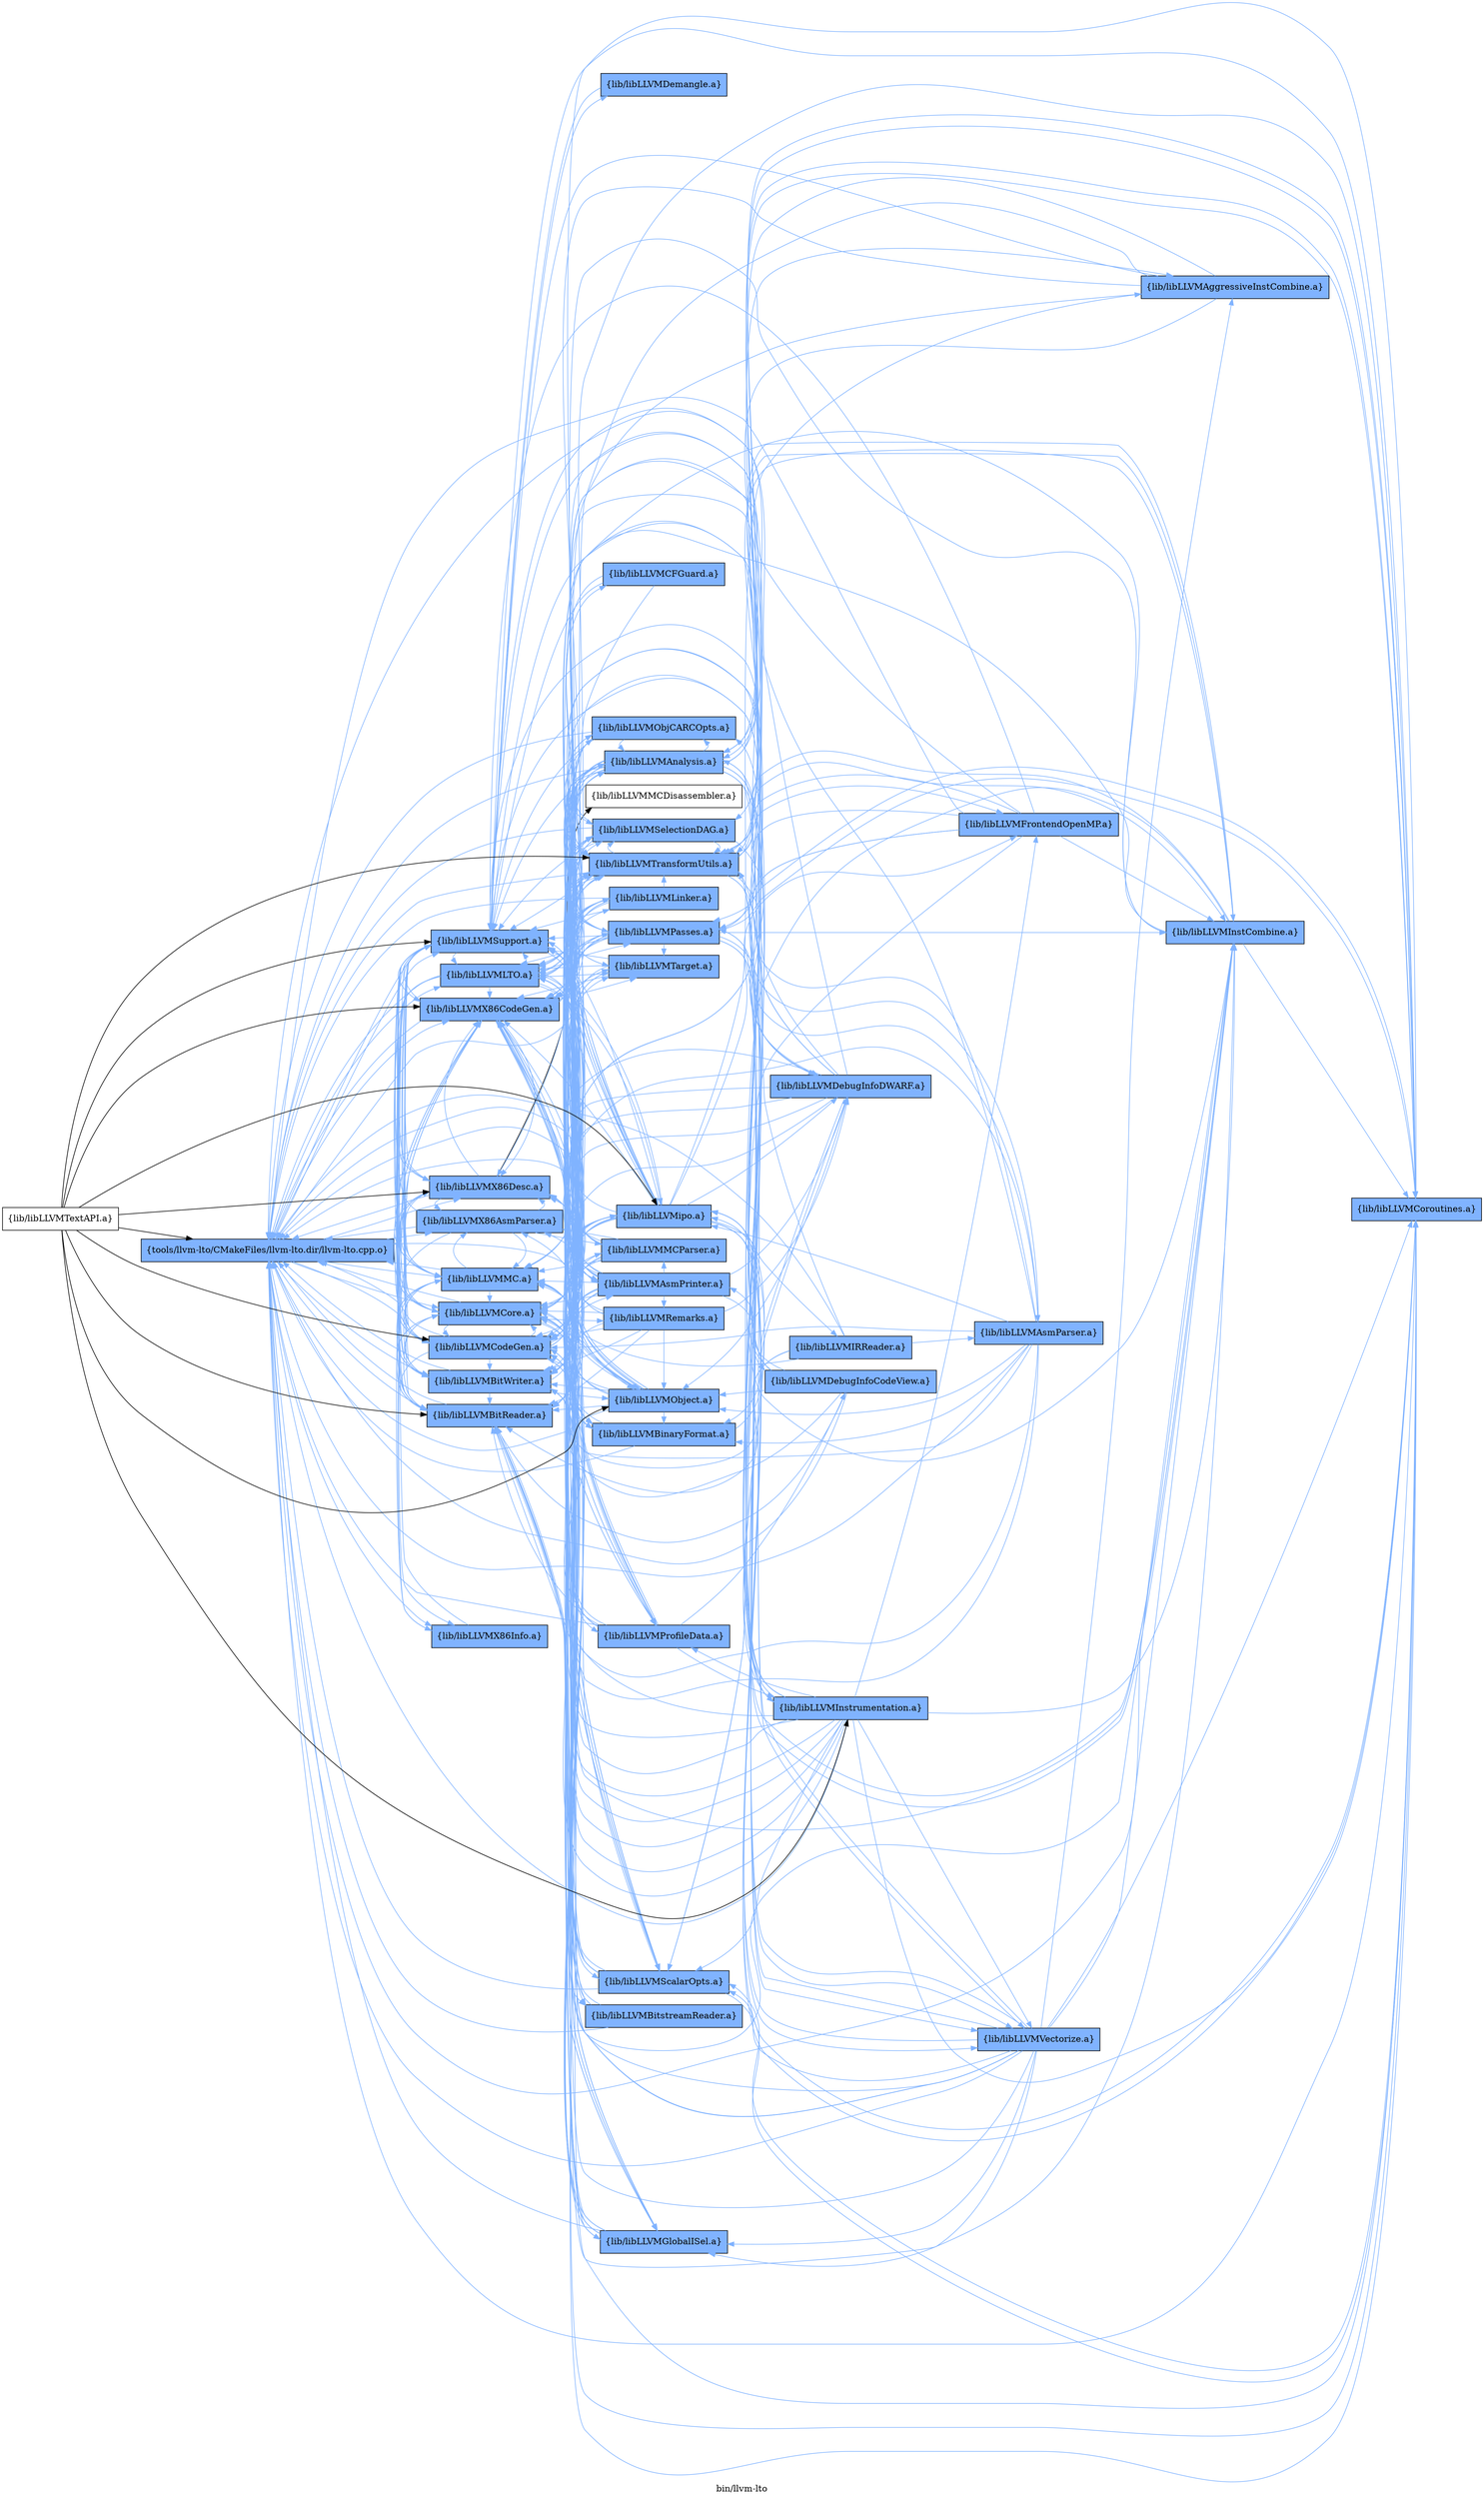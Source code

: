 digraph "bin/llvm-lto" {
	label="bin/llvm-lto";
	rankdir=LR;
	{ rank=same; Node0x5605717716e8;  }
	{ rank=same; Node0x560571778768; Node0x560571778268; Node0x56057177bb48; Node0x56057177b648; Node0x56057177c368; Node0x56057177be68; Node0x56057177a608; Node0x56057177a108; Node0x56057177aa68; Node0x5605717740c8; Node0x560571774668;  }
	{ rank=same; Node0x560571778358; Node0x56057175f858; Node0x560571772db8; Node0x5605717631d8; Node0x560571777bd8; Node0x56057175e958; Node0x560571762cd8; Node0x56057175e228; Node0x56057177bcd8; Node0x560571772908; Node0x56057175da58; Node0x56057175a8a8; Node0x560571773c18; Node0x56057177a388; Node0x56057175a3a8; Node0x560571770158; Node0x56057177a8d8; Node0x560571761e28; Node0x5605717613d8; Node0x560571759f98;  }

	Node0x5605717716e8 [shape=record,shape=box,group=1,style=filled,fillcolor="0.600000 0.5 1",label="{tools/llvm-lto/CMakeFiles/llvm-lto.dir/llvm-lto.cpp.o}"];
	Node0x5605717716e8 -> Node0x560571778768[color="0.600000 0.5 1"];
	Node0x5605717716e8 -> Node0x560571778268[color="0.600000 0.5 1"];
	Node0x5605717716e8 -> Node0x56057177bb48[color="0.600000 0.5 1"];
	Node0x5605717716e8 -> Node0x56057177b648[color="0.600000 0.5 1"];
	Node0x5605717716e8 -> Node0x56057177c368[color="0.600000 0.5 1"];
	Node0x5605717716e8 -> Node0x56057177be68[color="0.600000 0.5 1"];
	Node0x5605717716e8 -> Node0x56057177a608[color="0.600000 0.5 1"];
	Node0x5605717716e8 -> Node0x56057177a108[color="0.600000 0.5 1"];
	Node0x5605717716e8 -> Node0x56057177aa68[color="0.600000 0.5 1"];
	Node0x5605717716e8 -> Node0x5605717740c8[color="0.600000 0.5 1"];
	Node0x5605717716e8 -> Node0x560571774668[color="0.600000 0.5 1"];
	Node0x560571778768 [shape=record,shape=box,group=1,style=filled,fillcolor="0.600000 0.5 1",label="{lib/libLLVMX86AsmParser.a}"];
	Node0x560571778768 -> Node0x5605717716e8[color="0.600000 0.5 1"];
	Node0x560571778768 -> Node0x56057177bb48[color="0.600000 0.5 1"];
	Node0x560571778768 -> Node0x56057177b648[color="0.600000 0.5 1"];
	Node0x560571778768 -> Node0x5605717740c8[color="0.600000 0.5 1"];
	Node0x560571778768 -> Node0x560571774668[color="0.600000 0.5 1"];
	Node0x560571778768 -> Node0x560571778358[color="0.600000 0.5 1"];
	Node0x560571778268 [shape=record,shape=box,group=1,style=filled,fillcolor="0.600000 0.5 1",label="{lib/libLLVMX86CodeGen.a}"];
	Node0x560571778268 -> Node0x56057177bb48[color="0.600000 0.5 1"];
	Node0x560571778268 -> Node0x56057177b648[color="0.600000 0.5 1"];
	Node0x560571778268 -> Node0x56057177a608[color="0.600000 0.5 1"];
	Node0x560571778268 -> Node0x56057177a108[color="0.600000 0.5 1"];
	Node0x560571778268 -> Node0x5605717740c8[color="0.600000 0.5 1"];
	Node0x560571778268 -> Node0x560571774668[color="0.600000 0.5 1"];
	Node0x560571778268 -> Node0x56057175f858[color="0.600000 0.5 1"];
	Node0x560571778268 -> Node0x5605717716e8[color="0.600000 0.5 1"];
	Node0x560571778268 -> Node0x560571772db8[color="0.600000 0.5 1"];
	Node0x560571778268 -> Node0x5605717631d8[color="0.600000 0.5 1"];
	Node0x560571778268 -> Node0x560571777bd8[color="0.600000 0.5 1"];
	Node0x560571778268 -> Node0x56057175e958[color="0.600000 0.5 1"];
	Node0x560571778268 -> Node0x560571762cd8[color="0.600000 0.5 1"];
	Node0x560571778268 -> Node0x56057175e228[color="0.600000 0.5 1"];
	Node0x560571778268 -> Node0x56057177bcd8[color="0.600000 0.5 1"];
	Node0x56057177bb48 [shape=record,shape=box,group=1,style=filled,fillcolor="0.600000 0.5 1",label="{lib/libLLVMX86Desc.a}"];
	Node0x56057177bb48 -> Node0x5605717716e8[color="0.600000 0.5 1"];
	Node0x56057177bb48 -> Node0x5605717740c8[color="0.600000 0.5 1"];
	Node0x56057177bb48 -> Node0x560571774668[color="0.600000 0.5 1"];
	Node0x56057177bb48 -> Node0x560571778268[color="0.600000 0.5 1"];
	Node0x56057177bb48 -> Node0x56057177b648[color="0.600000 0.5 1"];
	Node0x56057177bb48 -> Node0x560571772908;
	Node0x56057177bb48 -> Node0x560571778768[color="0.600000 0.5 1"];
	Node0x56057177bb48 -> Node0x56057175da58[color="0.600000 0.5 1"];
	Node0x56057177b648 [shape=record,shape=box,group=1,style=filled,fillcolor="0.600000 0.5 1",label="{lib/libLLVMX86Info.a}"];
	Node0x56057177b648 -> Node0x560571774668[color="0.600000 0.5 1"];
	Node0x56057177c368 [shape=record,shape=box,group=1,style=filled,fillcolor="0.600000 0.5 1",label="{lib/libLLVMBitReader.a}"];
	Node0x56057177c368 -> Node0x5605717716e8[color="0.600000 0.5 1"];
	Node0x56057177c368 -> Node0x560571778268[color="0.600000 0.5 1"];
	Node0x56057177c368 -> Node0x56057177a108[color="0.600000 0.5 1"];
	Node0x56057177c368 -> Node0x560571774668[color="0.600000 0.5 1"];
	Node0x56057177c368 -> Node0x56057175a8a8[color="0.600000 0.5 1"];
	Node0x56057177be68 [shape=record,shape=box,group=1,style=filled,fillcolor="0.600000 0.5 1",label="{lib/libLLVMBitWriter.a}"];
	Node0x56057177be68 -> Node0x5605717716e8[color="0.600000 0.5 1"];
	Node0x56057177be68 -> Node0x560571778268[color="0.600000 0.5 1"];
	Node0x56057177be68 -> Node0x56057177c368[color="0.600000 0.5 1"];
	Node0x56057177be68 -> Node0x56057177a108[color="0.600000 0.5 1"];
	Node0x56057177be68 -> Node0x5605717740c8[color="0.600000 0.5 1"];
	Node0x56057177be68 -> Node0x560571773c18[color="0.600000 0.5 1"];
	Node0x56057177be68 -> Node0x560571774668[color="0.600000 0.5 1"];
	Node0x56057177be68 -> Node0x560571777bd8[color="0.600000 0.5 1"];
	Node0x56057177a608 [shape=record,shape=box,group=1,style=filled,fillcolor="0.600000 0.5 1",label="{lib/libLLVMCodeGen.a}"];
	Node0x56057177a608 -> Node0x560571778268[color="0.600000 0.5 1"];
	Node0x56057177a608 -> Node0x56057177a108[color="0.600000 0.5 1"];
	Node0x56057177a608 -> Node0x560571774668[color="0.600000 0.5 1"];
	Node0x56057177a608 -> Node0x560571777bd8[color="0.600000 0.5 1"];
	Node0x56057177a608 -> Node0x5605717716e8[color="0.600000 0.5 1"];
	Node0x56057177a608 -> Node0x5605717740c8[color="0.600000 0.5 1"];
	Node0x56057177a608 -> Node0x56057177bcd8[color="0.600000 0.5 1"];
	Node0x56057177a608 -> Node0x56057177bb48[color="0.600000 0.5 1"];
	Node0x56057177a608 -> Node0x560571772db8[color="0.600000 0.5 1"];
	Node0x56057177a608 -> Node0x56057177be68[color="0.600000 0.5 1"];
	Node0x56057177a608 -> Node0x56057175e228[color="0.600000 0.5 1"];
	Node0x56057177a608 -> Node0x56057177a388[color="0.600000 0.5 1"];
	Node0x56057177a608 -> Node0x56057177c368[color="0.600000 0.5 1"];
	Node0x56057177a608 -> Node0x56057175f858[color="0.600000 0.5 1"];
	Node0x56057177a108 [shape=record,shape=box,group=1,style=filled,fillcolor="0.600000 0.5 1",label="{lib/libLLVMCore.a}"];
	Node0x56057177a108 -> Node0x5605717716e8[color="0.600000 0.5 1"];
	Node0x56057177a108 -> Node0x560571778268[color="0.600000 0.5 1"];
	Node0x56057177a108 -> Node0x56057177be68[color="0.600000 0.5 1"];
	Node0x56057177a108 -> Node0x56057177a608[color="0.600000 0.5 1"];
	Node0x56057177a108 -> Node0x560571774668[color="0.600000 0.5 1"];
	Node0x56057177a108 -> Node0x56057175da58[color="0.600000 0.5 1"];
	Node0x56057177a108 -> Node0x56057177bb48[color="0.600000 0.5 1"];
	Node0x56057177a108 -> Node0x56057177c368[color="0.600000 0.5 1"];
	Node0x56057177a108 -> Node0x56057175a3a8[color="0.600000 0.5 1"];
	Node0x56057177a108 -> Node0x56057175e958[color="0.600000 0.5 1"];
	Node0x56057177aa68 [shape=record,shape=box,group=1,style=filled,fillcolor="0.600000 0.5 1",label="{lib/libLLVMLTO.a}"];
	Node0x56057177aa68 -> Node0x5605717716e8[color="0.600000 0.5 1"];
	Node0x56057177aa68 -> Node0x560571778268[color="0.600000 0.5 1"];
	Node0x56057177aa68 -> Node0x56057177bb48[color="0.600000 0.5 1"];
	Node0x56057177aa68 -> Node0x56057177c368[color="0.600000 0.5 1"];
	Node0x56057177aa68 -> Node0x56057177be68[color="0.600000 0.5 1"];
	Node0x56057177aa68 -> Node0x56057177a608[color="0.600000 0.5 1"];
	Node0x56057177aa68 -> Node0x56057177a108[color="0.600000 0.5 1"];
	Node0x56057177aa68 -> Node0x560571773c18[color="0.600000 0.5 1"];
	Node0x56057177aa68 -> Node0x560571774668[color="0.600000 0.5 1"];
	Node0x56057177aa68 -> Node0x560571770158[color="0.600000 0.5 1"];
	Node0x56057177aa68 -> Node0x56057177a8d8[color="0.600000 0.5 1"];
	Node0x56057177aa68 -> Node0x560571777bd8[color="0.600000 0.5 1"];
	Node0x56057177aa68 -> Node0x5605717740c8[color="0.600000 0.5 1"];
	Node0x56057177aa68 -> Node0x560571772db8[color="0.600000 0.5 1"];
	Node0x56057177aa68 -> Node0x560571761e28[color="0.600000 0.5 1"];
	Node0x56057177aa68 -> Node0x56057177bcd8[color="0.600000 0.5 1"];
	Node0x56057177aa68 -> Node0x56057175da58[color="0.600000 0.5 1"];
	Node0x56057177aa68 -> Node0x5605717613d8[color="0.600000 0.5 1"];
	Node0x5605717740c8 [shape=record,shape=box,group=1,style=filled,fillcolor="0.600000 0.5 1",label="{lib/libLLVMMC.a}"];
	Node0x5605717740c8 -> Node0x56057177bb48[color="0.600000 0.5 1"];
	Node0x5605717740c8 -> Node0x560571774668[color="0.600000 0.5 1"];
	Node0x5605717740c8 -> Node0x5605717716e8[color="0.600000 0.5 1"];
	Node0x5605717740c8 -> Node0x56057177c368[color="0.600000 0.5 1"];
	Node0x5605717740c8 -> Node0x56057177be68[color="0.600000 0.5 1"];
	Node0x5605717740c8 -> Node0x56057177a608[color="0.600000 0.5 1"];
	Node0x5605717740c8 -> Node0x56057177a108[color="0.600000 0.5 1"];
	Node0x5605717740c8 -> Node0x560571778768[color="0.600000 0.5 1"];
	Node0x5605717740c8 -> Node0x560571778268[color="0.600000 0.5 1"];
	Node0x5605717740c8 -> Node0x56057175da58[color="0.600000 0.5 1"];
	Node0x560571774668 [shape=record,shape=box,group=1,style=filled,fillcolor="0.600000 0.5 1",label="{lib/libLLVMSupport.a}"];
	Node0x560571774668 -> Node0x5605717716e8[color="0.600000 0.5 1"];
	Node0x560571774668 -> Node0x560571778268[color="0.600000 0.5 1"];
	Node0x560571774668 -> Node0x56057177c368[color="0.600000 0.5 1"];
	Node0x560571774668 -> Node0x56057177a608[color="0.600000 0.5 1"];
	Node0x560571774668 -> Node0x56057177a108[color="0.600000 0.5 1"];
	Node0x560571774668 -> Node0x56057177aa68[color="0.600000 0.5 1"];
	Node0x560571774668 -> Node0x560571773c18[color="0.600000 0.5 1"];
	Node0x560571774668 -> Node0x56057177be68[color="0.600000 0.5 1"];
	Node0x560571774668 -> Node0x5605717740c8[color="0.600000 0.5 1"];
	Node0x560571774668 -> Node0x56057177bb48[color="0.600000 0.5 1"];
	Node0x560571774668 -> Node0x56057175f858[color="0.600000 0.5 1"];
	Node0x560571774668 -> Node0x560571759f98[color="0.600000 0.5 1"];
	Node0x560571778358 [shape=record,shape=box,group=1,style=filled,fillcolor="0.600000 0.5 1",label="{lib/libLLVMMCParser.a}"];
	Node0x560571778358 -> Node0x5605717716e8[color="0.600000 0.5 1"];
	Node0x560571778358 -> Node0x560571778768[color="0.600000 0.5 1"];
	Node0x560571778358 -> Node0x560571778268[color="0.600000 0.5 1"];
	Node0x560571778358 -> Node0x56057177c368[color="0.600000 0.5 1"];
	Node0x560571778358 -> Node0x56057177a608[color="0.600000 0.5 1"];
	Node0x560571778358 -> Node0x56057177aa68[color="0.600000 0.5 1"];
	Node0x560571778358 -> Node0x5605717740c8[color="0.600000 0.5 1"];
	Node0x560571778358 -> Node0x560571773c18[color="0.600000 0.5 1"];
	Node0x560571778358 -> Node0x560571774668[color="0.600000 0.5 1"];
	Node0x560571778358 -> Node0x56057177a108[color="0.600000 0.5 1"];
	Node0x560571778358 -> Node0x56057177bb48[color="0.600000 0.5 1"];
	Node0x56057175f858 [shape=record,shape=box,group=1,style=filled,fillcolor="0.600000 0.5 1",label="{lib/libLLVMAsmPrinter.a}"];
	Node0x56057175f858 -> Node0x5605717716e8[color="0.600000 0.5 1"];
	Node0x56057175f858 -> Node0x560571778268[color="0.600000 0.5 1"];
	Node0x56057175f858 -> Node0x56057177bb48[color="0.600000 0.5 1"];
	Node0x56057175f858 -> Node0x56057177c368[color="0.600000 0.5 1"];
	Node0x56057175f858 -> Node0x56057177a608[color="0.600000 0.5 1"];
	Node0x56057175f858 -> Node0x56057177a108[color="0.600000 0.5 1"];
	Node0x56057175f858 -> Node0x56057177aa68[color="0.600000 0.5 1"];
	Node0x56057175f858 -> Node0x5605717740c8[color="0.600000 0.5 1"];
	Node0x56057175f858 -> Node0x560571774668[color="0.600000 0.5 1"];
	Node0x56057175f858 -> Node0x560571772db8[color="0.600000 0.5 1"];
	Node0x56057175f858 -> Node0x560571777bd8[color="0.600000 0.5 1"];
	Node0x56057175f858 -> Node0x56057175da58[color="0.600000 0.5 1"];
	Node0x56057175f858 -> Node0x56057175a3a8[color="0.600000 0.5 1"];
	Node0x56057175f858 -> Node0x560571778768[color="0.600000 0.5 1"];
	Node0x56057175f858 -> Node0x560571773c18[color="0.600000 0.5 1"];
	Node0x56057175f858 -> Node0x560571778358[color="0.600000 0.5 1"];
	Node0x56057175f858 -> Node0x56057175f358[color="0.600000 0.5 1"];
	Node0x56057175f858 -> Node0x56057177be68[color="0.600000 0.5 1"];
	Node0x56057175f858 -> Node0x560571778d58[color="0.600000 0.5 1"];
	Node0x560571772db8 [shape=record,shape=box,group=1,style=filled,fillcolor="0.600000 0.5 1",label="{lib/libLLVMTarget.a}"];
	Node0x560571772db8 -> Node0x560571778268[color="0.600000 0.5 1"];
	Node0x560571772db8 -> Node0x56057177a608[color="0.600000 0.5 1"];
	Node0x560571772db8 -> Node0x56057177a108[color="0.600000 0.5 1"];
	Node0x560571772db8 -> Node0x5605717740c8[color="0.600000 0.5 1"];
	Node0x560571772db8 -> Node0x560571774668[color="0.600000 0.5 1"];
	Node0x560571772db8 -> Node0x56057177aa68[color="0.600000 0.5 1"];
	Node0x560571772db8 -> Node0x560571777bd8[color="0.600000 0.5 1"];
	Node0x5605717631d8 [shape=record,shape=box,group=1,style=filled,fillcolor="0.600000 0.5 1",label="{lib/libLLVMSelectionDAG.a}"];
	Node0x5605717631d8 -> Node0x5605717716e8[color="0.600000 0.5 1"];
	Node0x5605717631d8 -> Node0x560571778268[color="0.600000 0.5 1"];
	Node0x5605717631d8 -> Node0x56057177a608[color="0.600000 0.5 1"];
	Node0x5605717631d8 -> Node0x56057177a108[color="0.600000 0.5 1"];
	Node0x5605717631d8 -> Node0x560571774668[color="0.600000 0.5 1"];
	Node0x5605717631d8 -> Node0x560571777bd8[color="0.600000 0.5 1"];
	Node0x5605717631d8 -> Node0x5605717740c8[color="0.600000 0.5 1"];
	Node0x5605717631d8 -> Node0x56057177c368[color="0.600000 0.5 1"];
	Node0x5605717631d8 -> Node0x56057177be68[color="0.600000 0.5 1"];
	Node0x5605717631d8 -> Node0x560571772db8[color="0.600000 0.5 1"];
	Node0x5605717631d8 -> Node0x56057175f358[color="0.600000 0.5 1"];
	Node0x5605717631d8 -> Node0x56057175e958[color="0.600000 0.5 1"];
	Node0x5605717631d8 -> Node0x56057177bcd8[color="0.600000 0.5 1"];
	Node0x560571777bd8 [shape=record,shape=box,group=1,style=filled,fillcolor="0.600000 0.5 1",label="{lib/libLLVMAnalysis.a}"];
	Node0x560571777bd8 -> Node0x5605717716e8[color="0.600000 0.5 1"];
	Node0x560571777bd8 -> Node0x560571778268[color="0.600000 0.5 1"];
	Node0x560571777bd8 -> Node0x56057177a108[color="0.600000 0.5 1"];
	Node0x560571777bd8 -> Node0x56057177a388[color="0.600000 0.5 1"];
	Node0x560571777bd8 -> Node0x560571774668[color="0.600000 0.5 1"];
	Node0x560571777bd8 -> Node0x560571761e28[color="0.600000 0.5 1"];
	Node0x560571777bd8 -> Node0x56057177c368[color="0.600000 0.5 1"];
	Node0x560571777bd8 -> Node0x56057177a608[color="0.600000 0.5 1"];
	Node0x560571777bd8 -> Node0x560571770158[color="0.600000 0.5 1"];
	Node0x560571777bd8 -> Node0x56057177be68[color="0.600000 0.5 1"];
	Node0x560571777bd8 -> Node0x56057175e958[color="0.600000 0.5 1"];
	Node0x560571777bd8 -> Node0x56057177c228[color="0.600000 0.5 1"];
	Node0x560571777bd8 -> Node0x56057177aa68[color="0.600000 0.5 1"];
	Node0x560571777bd8 -> Node0x56057175f358[color="0.600000 0.5 1"];
	Node0x560571777bd8 -> Node0x560571760ed8[color="0.600000 0.5 1"];
	Node0x560571777bd8 -> Node0x5605717631d8[color="0.600000 0.5 1"];
	Node0x560571777bd8 -> Node0x56057177ae28[color="0.600000 0.5 1"];
	Node0x560571777bd8 -> Node0x56057177b328[color="0.600000 0.5 1"];
	Node0x560571777bd8 -> Node0x56057175e228[color="0.600000 0.5 1"];
	Node0x560571777bd8 -> Node0x56057177bcd8[color="0.600000 0.5 1"];
	Node0x560571777bd8 -> Node0x56057175da58[color="0.600000 0.5 1"];
	Node0x560571777bd8 -> Node0x560571773c18[color="0.600000 0.5 1"];
	Node0x560571777bd8 -> Node0x56057176ac58[color="0.600000 0.5 1"];
	Node0x560571777bd8 -> Node0x5605717613d8[color="0.600000 0.5 1"];
	Node0x56057175e958 [shape=record,shape=box,group=1,style=filled,fillcolor="0.600000 0.5 1",label="{lib/libLLVMGlobalISel.a}"];
	Node0x56057175e958 -> Node0x560571778268[color="0.600000 0.5 1"];
	Node0x56057175e958 -> Node0x56057177a608[color="0.600000 0.5 1"];
	Node0x56057175e958 -> Node0x56057177a108[color="0.600000 0.5 1"];
	Node0x56057175e958 -> Node0x560571774668[color="0.600000 0.5 1"];
	Node0x56057175e958 -> Node0x5605717716e8[color="0.600000 0.5 1"];
	Node0x56057175e958 -> Node0x5605717740c8[color="0.600000 0.5 1"];
	Node0x56057175e958 -> Node0x560571772db8[color="0.600000 0.5 1"];
	Node0x56057175e958 -> Node0x5605717631d8[color="0.600000 0.5 1"];
	Node0x56057175e958 -> Node0x560571777bd8[color="0.600000 0.5 1"];
	Node0x56057175e958 -> Node0x56057177bcd8[color="0.600000 0.5 1"];
	Node0x560571762cd8 [shape=record,shape=box,group=1,style=filled,fillcolor="0.600000 0.5 1",label="{lib/libLLVMCFGuard.a}"];
	Node0x560571762cd8 -> Node0x560571778268[color="0.600000 0.5 1"];
	Node0x560571762cd8 -> Node0x56057177a108[color="0.600000 0.5 1"];
	Node0x560571762cd8 -> Node0x560571774668[color="0.600000 0.5 1"];
	Node0x56057175e228 [shape=record,shape=box,group=1,style=filled,fillcolor="0.600000 0.5 1",label="{lib/libLLVMProfileData.a}"];
	Node0x56057175e228 -> Node0x5605717716e8[color="0.600000 0.5 1"];
	Node0x56057175e228 -> Node0x56057177c368[color="0.600000 0.5 1"];
	Node0x56057175e228 -> Node0x56057177a608[color="0.600000 0.5 1"];
	Node0x56057175e228 -> Node0x56057177a108[color="0.600000 0.5 1"];
	Node0x56057175e228 -> Node0x560571774668[color="0.600000 0.5 1"];
	Node0x56057175e228 -> Node0x560571770158[color="0.600000 0.5 1"];
	Node0x56057175e228 -> Node0x56057177c228[color="0.600000 0.5 1"];
	Node0x56057175e228 -> Node0x56057177bb48[color="0.600000 0.5 1"];
	Node0x56057175e228 -> Node0x56057177be68[color="0.600000 0.5 1"];
	Node0x56057175e228 -> Node0x560571777bd8[color="0.600000 0.5 1"];
	Node0x56057175e228 -> Node0x560571778268[color="0.600000 0.5 1"];
	Node0x56057175e228 -> Node0x56057177aa68[color="0.600000 0.5 1"];
	Node0x56057175e228 -> Node0x5605717740c8[color="0.600000 0.5 1"];
	Node0x56057175e228 -> Node0x560571778d58[color="0.600000 0.5 1"];
	Node0x56057177bcd8 [shape=record,shape=box,group=1,style=filled,fillcolor="0.600000 0.5 1",label="{lib/libLLVMTransformUtils.a}"];
	Node0x56057177bcd8 -> Node0x5605717716e8[color="0.600000 0.5 1"];
	Node0x56057177bcd8 -> Node0x560571778268[color="0.600000 0.5 1"];
	Node0x56057177bcd8 -> Node0x56057177a108[color="0.600000 0.5 1"];
	Node0x56057177bcd8 -> Node0x560571774668[color="0.600000 0.5 1"];
	Node0x56057177bcd8 -> Node0x560571773c18[color="0.600000 0.5 1"];
	Node0x56057177bcd8 -> Node0x56057177be68[color="0.600000 0.5 1"];
	Node0x56057177bcd8 -> Node0x56057177a608[color="0.600000 0.5 1"];
	Node0x56057177bcd8 -> Node0x56057175f358[color="0.600000 0.5 1"];
	Node0x56057177bcd8 -> Node0x5605717631d8[color="0.600000 0.5 1"];
	Node0x56057177bcd8 -> Node0x560571770158[color="0.600000 0.5 1"];
	Node0x56057177bcd8 -> Node0x560571777bd8[color="0.600000 0.5 1"];
	Node0x56057177bcd8 -> Node0x56057175e958[color="0.600000 0.5 1"];
	Node0x56057177bcd8 -> Node0x56057177a388[color="0.600000 0.5 1"];
	Node0x56057177bcd8 -> Node0x560571761e28[color="0.600000 0.5 1"];
	Node0x56057177bcd8 -> Node0x56057177aa68[color="0.600000 0.5 1"];
	Node0x56057177bcd8 -> Node0x56057177c368[color="0.600000 0.5 1"];
	Node0x56057177bcd8 -> Node0x560571760ed8[color="0.600000 0.5 1"];
	Node0x56057177bcd8 -> Node0x56057175f858[color="0.600000 0.5 1"];
	Node0x56057177bcd8 -> Node0x56057177ae28[color="0.600000 0.5 1"];
	Node0x56057177bcd8 -> Node0x56057177b328[color="0.600000 0.5 1"];
	Node0x56057177bcd8 -> Node0x56057177c228[color="0.600000 0.5 1"];
	Node0x56057177bcd8 -> Node0x56057177b8c8[color="0.600000 0.5 1"];
	Node0x560571772908 [shape=record,shape=box,group=0,label="{lib/libLLVMMCDisassembler.a}"];
	Node0x56057175da58 [shape=record,shape=box,group=1,style=filled,fillcolor="0.600000 0.5 1",label="{lib/libLLVMBinaryFormat.a}"];
	Node0x56057175da58 -> Node0x56057177a108[color="0.600000 0.5 1"];
	Node0x56057175da58 -> Node0x560571774668[color="0.600000 0.5 1"];
	Node0x56057175da58 -> Node0x56057175f358[color="0.600000 0.5 1"];
	Node0x56057175da58 -> Node0x5605717716e8[color="0.600000 0.5 1"];
	Node0x56057175a8a8 [shape=record,shape=box,group=1,style=filled,fillcolor="0.600000 0.5 1",label="{lib/libLLVMBitstreamReader.a}"];
	Node0x56057175a8a8 -> Node0x5605717716e8[color="0.600000 0.5 1"];
	Node0x56057175a8a8 -> Node0x56057177c368[color="0.600000 0.5 1"];
	Node0x56057175a8a8 -> Node0x56057177be68[color="0.600000 0.5 1"];
	Node0x56057175a8a8 -> Node0x560571774668[color="0.600000 0.5 1"];
	Node0x560571773c18 [shape=record,shape=box,group=1,style=filled,fillcolor="0.600000 0.5 1",label="{lib/libLLVMObject.a}"];
	Node0x560571773c18 -> Node0x5605717716e8[color="0.600000 0.5 1"];
	Node0x560571773c18 -> Node0x560571774668[color="0.600000 0.5 1"];
	Node0x560571773c18 -> Node0x56057177c368[color="0.600000 0.5 1"];
	Node0x560571773c18 -> Node0x56057177a108[color="0.600000 0.5 1"];
	Node0x560571773c18 -> Node0x56057177aa68[color="0.600000 0.5 1"];
	Node0x560571773c18 -> Node0x56057175da58[color="0.600000 0.5 1"];
	Node0x560571773c18 -> Node0x560571778268[color="0.600000 0.5 1"];
	Node0x560571773c18 -> Node0x56057177be68[color="0.600000 0.5 1"];
	Node0x560571773c18 -> Node0x5605717740c8[color="0.600000 0.5 1"];
	Node0x560571773c18 -> Node0x56057177bb48[color="0.600000 0.5 1"];
	Node0x560571773c18 -> Node0x560571778768[color="0.600000 0.5 1"];
	Node0x560571773c18 -> Node0x56057177a608[color="0.600000 0.5 1"];
	Node0x560571773c18 -> Node0x560571778358[color="0.600000 0.5 1"];
	Node0x56057177a388 [shape=record,shape=box,group=1,style=filled,fillcolor="0.600000 0.5 1",label="{lib/libLLVMScalarOpts.a}"];
	Node0x56057177a388 -> Node0x5605717716e8[color="0.600000 0.5 1"];
	Node0x56057177a388 -> Node0x560571778268[color="0.600000 0.5 1"];
	Node0x56057177a388 -> Node0x56057177a608[color="0.600000 0.5 1"];
	Node0x56057177a388 -> Node0x56057177a108[color="0.600000 0.5 1"];
	Node0x56057177a388 -> Node0x560571774668[color="0.600000 0.5 1"];
	Node0x56057177a388 -> Node0x560571770158[color="0.600000 0.5 1"];
	Node0x56057177a388 -> Node0x560571777bd8[color="0.600000 0.5 1"];
	Node0x56057177a388 -> Node0x560571761e28[color="0.600000 0.5 1"];
	Node0x56057177a388 -> Node0x56057177bcd8[color="0.600000 0.5 1"];
	Node0x56057177a388 -> Node0x56057177be68[color="0.600000 0.5 1"];
	Node0x56057177a388 -> Node0x560571760ed8[color="0.600000 0.5 1"];
	Node0x56057177a388 -> Node0x5605717631d8[color="0.600000 0.5 1"];
	Node0x56057177a388 -> Node0x56057177c368[color="0.600000 0.5 1"];
	Node0x56057177a388 -> Node0x5605717613d8[color="0.600000 0.5 1"];
	Node0x56057175a3a8 [shape=record,shape=box,group=1,style=filled,fillcolor="0.600000 0.5 1",label="{lib/libLLVMRemarks.a}"];
	Node0x56057175a3a8 -> Node0x56057177aa68[color="0.600000 0.5 1"];
	Node0x56057175a3a8 -> Node0x560571774668[color="0.600000 0.5 1"];
	Node0x56057175a3a8 -> Node0x56057177c368[color="0.600000 0.5 1"];
	Node0x56057175a3a8 -> Node0x56057177be68[color="0.600000 0.5 1"];
	Node0x56057175a3a8 -> Node0x56057177a608[color="0.600000 0.5 1"];
	Node0x56057175a3a8 -> Node0x56057177a108[color="0.600000 0.5 1"];
	Node0x56057175a3a8 -> Node0x5605717716e8[color="0.600000 0.5 1"];
	Node0x56057175a3a8 -> Node0x560571773c18[color="0.600000 0.5 1"];
	Node0x56057175a3a8 -> Node0x56057175f358[color="0.600000 0.5 1"];
	Node0x56057175a3a8 -> Node0x56057175a8a8[color="0.600000 0.5 1"];
	Node0x560571770158 [shape=record,shape=box,group=1,style=filled,fillcolor="0.600000 0.5 1",label="{lib/libLLVMipo.a}"];
	Node0x560571770158 -> Node0x560571778268[color="0.600000 0.5 1"];
	Node0x560571770158 -> Node0x56057177a608[color="0.600000 0.5 1"];
	Node0x560571770158 -> Node0x56057177a108[color="0.600000 0.5 1"];
	Node0x560571770158 -> Node0x560571774668[color="0.600000 0.5 1"];
	Node0x560571770158 -> Node0x56057177bcd8[color="0.600000 0.5 1"];
	Node0x560571770158 -> Node0x560571777bd8[color="0.600000 0.5 1"];
	Node0x560571770158 -> Node0x56057177be68[color="0.600000 0.5 1"];
	Node0x560571770158 -> Node0x56057175f358[color="0.600000 0.5 1"];
	Node0x560571770158 -> Node0x560571761e28[color="0.600000 0.5 1"];
	Node0x560571770158 -> Node0x5605717716e8[color="0.600000 0.5 1"];
	Node0x560571770158 -> Node0x56057177c368[color="0.600000 0.5 1"];
	Node0x560571770158 -> Node0x5605717631d8[color="0.600000 0.5 1"];
	Node0x560571770158 -> Node0x560571760ed8[color="0.600000 0.5 1"];
	Node0x560571770158 -> Node0x56057175f858[color="0.600000 0.5 1"];
	Node0x560571770158 -> Node0x56057177aa68[color="0.600000 0.5 1"];
	Node0x560571770158 -> Node0x56057177af68[color="0.600000 0.5 1"];
	Node0x560571770158 -> Node0x56057177a8d8[color="0.600000 0.5 1"];
	Node0x560571770158 -> Node0x56057177b8c8[color="0.600000 0.5 1"];
	Node0x560571770158 -> Node0x56057175e958[color="0.600000 0.5 1"];
	Node0x560571770158 -> Node0x56057177a388[color="0.600000 0.5 1"];
	Node0x560571770158 -> Node0x560571779f28[color="0.600000 0.5 1"];
	Node0x560571770158 -> Node0x56057177ae28[color="0.600000 0.5 1"];
	Node0x560571770158 -> Node0x56057177b328[color="0.600000 0.5 1"];
	Node0x560571770158 -> Node0x56057177c228[color="0.600000 0.5 1"];
	Node0x560571770158 -> Node0x560571773c18[color="0.600000 0.5 1"];
	Node0x560571770158 -> Node0x56057175e228[color="0.600000 0.5 1"];
	Node0x56057177a8d8 [shape=record,shape=box,group=1,style=filled,fillcolor="0.600000 0.5 1",label="{lib/libLLVMLinker.a}"];
	Node0x56057177a8d8 -> Node0x5605717716e8[color="0.600000 0.5 1"];
	Node0x56057177a8d8 -> Node0x560571778268[color="0.600000 0.5 1"];
	Node0x56057177a8d8 -> Node0x56057177a608[color="0.600000 0.5 1"];
	Node0x56057177a8d8 -> Node0x56057177a108[color="0.600000 0.5 1"];
	Node0x56057177a8d8 -> Node0x56057177aa68[color="0.600000 0.5 1"];
	Node0x56057177a8d8 -> Node0x560571773c18[color="0.600000 0.5 1"];
	Node0x56057177a8d8 -> Node0x560571774668[color="0.600000 0.5 1"];
	Node0x56057177a8d8 -> Node0x560571770158[color="0.600000 0.5 1"];
	Node0x56057177a8d8 -> Node0x56057177bcd8[color="0.600000 0.5 1"];
	Node0x560571761e28 [shape=record,shape=box,group=1,style=filled,fillcolor="0.600000 0.5 1",label="{lib/libLLVMPasses.a}"];
	Node0x560571761e28 -> Node0x5605717716e8[color="0.600000 0.5 1"];
	Node0x560571761e28 -> Node0x560571778268[color="0.600000 0.5 1"];
	Node0x560571761e28 -> Node0x56057177a608[color="0.600000 0.5 1"];
	Node0x560571761e28 -> Node0x56057177a108[color="0.600000 0.5 1"];
	Node0x560571761e28 -> Node0x56057177aa68[color="0.600000 0.5 1"];
	Node0x560571761e28 -> Node0x56057177a388[color="0.600000 0.5 1"];
	Node0x560571761e28 -> Node0x560571774668[color="0.600000 0.5 1"];
	Node0x560571761e28 -> Node0x560571772db8[color="0.600000 0.5 1"];
	Node0x560571761e28 -> Node0x56057175f358[color="0.600000 0.5 1"];
	Node0x560571761e28 -> Node0x5605717613d8[color="0.600000 0.5 1"];
	Node0x560571761e28 -> Node0x560571760ed8[color="0.600000 0.5 1"];
	Node0x560571761e28 -> Node0x560571770158[color="0.600000 0.5 1"];
	Node0x560571761e28 -> Node0x560571779f28[color="0.600000 0.5 1"];
	Node0x560571761e28 -> Node0x56057177ae28[color="0.600000 0.5 1"];
	Node0x560571761e28 -> Node0x56057177b328[color="0.600000 0.5 1"];
	Node0x560571761e28 -> Node0x56057177c228[color="0.600000 0.5 1"];
	Node0x560571761e28 -> Node0x56057177bcd8[color="0.600000 0.5 1"];
	Node0x560571761e28 -> Node0x560571777bd8[color="0.600000 0.5 1"];
	Node0x560571761e28 -> Node0x56057177c368[color="0.600000 0.5 1"];
	Node0x5605717613d8 [shape=record,shape=box,group=1,style=filled,fillcolor="0.600000 0.5 1",label="{lib/libLLVMObjCARCOpts.a}"];
	Node0x5605717613d8 -> Node0x5605717716e8[color="0.600000 0.5 1"];
	Node0x5605717613d8 -> Node0x560571778268[color="0.600000 0.5 1"];
	Node0x5605717613d8 -> Node0x56057177a608[color="0.600000 0.5 1"];
	Node0x5605717613d8 -> Node0x56057177a108[color="0.600000 0.5 1"];
	Node0x5605717613d8 -> Node0x560571774668[color="0.600000 0.5 1"];
	Node0x5605717613d8 -> Node0x56057177bcd8[color="0.600000 0.5 1"];
	Node0x5605717613d8 -> Node0x560571777bd8[color="0.600000 0.5 1"];
	Node0x5605717613d8 -> Node0x56057177c368[color="0.600000 0.5 1"];
	Node0x56057175f358 [shape=record,shape=box,group=1,style=filled,fillcolor="0.600000 0.5 1",label="{lib/libLLVMDebugInfoDWARF.a}"];
	Node0x56057175f358 -> Node0x56057177bb48[color="0.600000 0.5 1"];
	Node0x56057175f358 -> Node0x56057177a608[color="0.600000 0.5 1"];
	Node0x56057175f358 -> Node0x5605717740c8[color="0.600000 0.5 1"];
	Node0x56057175f358 -> Node0x560571774668[color="0.600000 0.5 1"];
	Node0x56057175f358 -> Node0x56057175da58[color="0.600000 0.5 1"];
	Node0x56057175f358 -> Node0x5605717716e8[color="0.600000 0.5 1"];
	Node0x56057175f358 -> Node0x56057177c368[color="0.600000 0.5 1"];
	Node0x56057175f358 -> Node0x56057177aa68[color="0.600000 0.5 1"];
	Node0x56057175f358 -> Node0x56057177be68[color="0.600000 0.5 1"];
	Node0x56057175f358 -> Node0x560571773c18[color="0.600000 0.5 1"];
	Node0x56057175f358 -> Node0x56057177a108[color="0.600000 0.5 1"];
	Node0x56057175f358 -> Node0x560571778268[color="0.600000 0.5 1"];
	Node0x560571778d58 [shape=record,shape=box,group=1,style=filled,fillcolor="0.600000 0.5 1",label="{lib/libLLVMDebugInfoCodeView.a}"];
	Node0x560571778d58 -> Node0x5605717716e8[color="0.600000 0.5 1"];
	Node0x560571778d58 -> Node0x56057177c368[color="0.600000 0.5 1"];
	Node0x560571778d58 -> Node0x560571774668[color="0.600000 0.5 1"];
	Node0x560571778d58 -> Node0x560571773c18[color="0.600000 0.5 1"];
	Node0x560571778d58 -> Node0x56057175f858[color="0.600000 0.5 1"];
	Node0x560571778d58 -> Node0x560571770158[color="0.600000 0.5 1"];
	Node0x560571778d58 -> Node0x560571778268[color="0.600000 0.5 1"];
	Node0x560571778d58 -> Node0x56057177aa68[color="0.600000 0.5 1"];
	Node0x560571778d58 -> Node0x56057177a108[color="0.600000 0.5 1"];
	Node0x560571760ed8 [shape=record,shape=box,group=1,style=filled,fillcolor="0.600000 0.5 1",label="{lib/libLLVMCoroutines.a}"];
	Node0x560571760ed8 -> Node0x560571778268[color="0.600000 0.5 1"];
	Node0x560571760ed8 -> Node0x56057177a108[color="0.600000 0.5 1"];
	Node0x560571760ed8 -> Node0x560571774668[color="0.600000 0.5 1"];
	Node0x560571760ed8 -> Node0x56057177a388[color="0.600000 0.5 1"];
	Node0x560571760ed8 -> Node0x56057177a608[color="0.600000 0.5 1"];
	Node0x560571760ed8 -> Node0x560571770158[color="0.600000 0.5 1"];
	Node0x560571760ed8 -> Node0x56057177bcd8[color="0.600000 0.5 1"];
	Node0x560571760ed8 -> Node0x560571777bd8[color="0.600000 0.5 1"];
	Node0x560571760ed8 -> Node0x5605717716e8[color="0.600000 0.5 1"];
	Node0x560571760ed8 -> Node0x56057177c368[color="0.600000 0.5 1"];
	Node0x560571760ed8 -> Node0x56057177be68[color="0.600000 0.5 1"];
	Node0x560571760ed8 -> Node0x560571761e28[color="0.600000 0.5 1"];
	Node0x560571779f28 [shape=record,shape=box,group=1,style=filled,fillcolor="0.600000 0.5 1",label="{lib/libLLVMAggressiveInstCombine.a}"];
	Node0x560571779f28 -> Node0x560571778268[color="0.600000 0.5 1"];
	Node0x560571779f28 -> Node0x56057177a608[color="0.600000 0.5 1"];
	Node0x560571779f28 -> Node0x56057177a108[color="0.600000 0.5 1"];
	Node0x560571779f28 -> Node0x560571774668[color="0.600000 0.5 1"];
	Node0x560571779f28 -> Node0x56057177bcd8[color="0.600000 0.5 1"];
	Node0x560571779f28 -> Node0x560571777bd8[color="0.600000 0.5 1"];
	Node0x56057177ae28 [shape=record,shape=box,group=1,style=filled,fillcolor="0.600000 0.5 1",label="{lib/libLLVMInstCombine.a}"];
	Node0x56057177ae28 -> Node0x5605717716e8[color="0.600000 0.5 1"];
	Node0x56057177ae28 -> Node0x560571778268[color="0.600000 0.5 1"];
	Node0x56057177ae28 -> Node0x56057177c368[color="0.600000 0.5 1"];
	Node0x56057177ae28 -> Node0x56057177be68[color="0.600000 0.5 1"];
	Node0x56057177ae28 -> Node0x56057177a608[color="0.600000 0.5 1"];
	Node0x56057177ae28 -> Node0x56057177a108[color="0.600000 0.5 1"];
	Node0x56057177ae28 -> Node0x560571774668[color="0.600000 0.5 1"];
	Node0x56057177ae28 -> Node0x5605717631d8[color="0.600000 0.5 1"];
	Node0x56057177ae28 -> Node0x560571760ed8[color="0.600000 0.5 1"];
	Node0x56057177ae28 -> Node0x56057177a388[color="0.600000 0.5 1"];
	Node0x56057177ae28 -> Node0x56057177bcd8[color="0.600000 0.5 1"];
	Node0x56057177ae28 -> Node0x560571777bd8[color="0.600000 0.5 1"];
	Node0x56057177ae28 -> Node0x56057175e958[color="0.600000 0.5 1"];
	Node0x56057177ae28 -> Node0x560571770158[color="0.600000 0.5 1"];
	Node0x56057177b328 [shape=record,shape=box,group=1,style=filled,fillcolor="0.600000 0.5 1",label="{lib/libLLVMVectorize.a}"];
	Node0x56057177b328 -> Node0x560571778268[color="0.600000 0.5 1"];
	Node0x56057177b328 -> Node0x56057177a608[color="0.600000 0.5 1"];
	Node0x56057177b328 -> Node0x56057177a108[color="0.600000 0.5 1"];
	Node0x56057177b328 -> Node0x560571774668[color="0.600000 0.5 1"];
	Node0x56057177b328 -> Node0x56057175e958[color="0.600000 0.5 1"];
	Node0x56057177b328 -> Node0x560571761e28[color="0.600000 0.5 1"];
	Node0x56057177b328 -> Node0x560571760ed8[color="0.600000 0.5 1"];
	Node0x56057177b328 -> Node0x56057177a388[color="0.600000 0.5 1"];
	Node0x56057177b328 -> Node0x56057177bcd8[color="0.600000 0.5 1"];
	Node0x56057177b328 -> Node0x560571777bd8[color="0.600000 0.5 1"];
	Node0x56057177b328 -> Node0x5605717716e8[color="0.600000 0.5 1"];
	Node0x56057177b328 -> Node0x56057177c368[color="0.600000 0.5 1"];
	Node0x56057177b328 -> Node0x56057177be68[color="0.600000 0.5 1"];
	Node0x56057177b328 -> Node0x560571770158[color="0.600000 0.5 1"];
	Node0x56057177b328 -> Node0x560571779f28[color="0.600000 0.5 1"];
	Node0x56057177b328 -> Node0x56057177ae28[color="0.600000 0.5 1"];
	Node0x56057177c228 [shape=record,shape=box,group=1,style=filled,fillcolor="0.600000 0.5 1",label="{lib/libLLVMInstrumentation.a}"];
	Node0x56057177c228 -> Node0x5605717716e8[color="0.600000 0.5 1"];
	Node0x56057177c228 -> Node0x560571778268[color="0.600000 0.5 1"];
	Node0x56057177c228 -> Node0x56057177c368[color="0.600000 0.5 1"];
	Node0x56057177c228 -> Node0x56057177a608[color="0.600000 0.5 1"];
	Node0x56057177c228 -> Node0x56057177a108[color="0.600000 0.5 1"];
	Node0x56057177c228 -> Node0x5605717740c8[color="0.600000 0.5 1"];
	Node0x56057177c228 -> Node0x560571774668[color="0.600000 0.5 1"];
	Node0x56057177c228 -> Node0x56057177b8c8[color="0.600000 0.5 1"];
	Node0x56057177c228 -> Node0x56057177bcd8[color="0.600000 0.5 1"];
	Node0x56057177c228 -> Node0x560571777bd8[color="0.600000 0.5 1"];
	Node0x56057177c228 -> Node0x560571770158[color="0.600000 0.5 1"];
	Node0x56057177c228 -> Node0x56057175e228[color="0.600000 0.5 1"];
	Node0x56057177c228 -> Node0x56057177a388[color="0.600000 0.5 1"];
	Node0x56057177c228 -> Node0x56057177b328[color="0.600000 0.5 1"];
	Node0x56057177c228 -> Node0x56057177be68[color="0.600000 0.5 1"];
	Node0x56057177c228 -> Node0x56057177ae28[color="0.600000 0.5 1"];
	Node0x56057177c228 -> Node0x560571760ed8[color="0.600000 0.5 1"];
	Node0x56057177c228 -> Node0x56057177aa68[color="0.600000 0.5 1"];
	Node0x56057177c228 -> Node0x560571761e28[color="0.600000 0.5 1"];
	Node0x56057177c228 -> Node0x5605717613d8[color="0.600000 0.5 1"];
	Node0x56057177af68 [shape=record,shape=box,group=1,style=filled,fillcolor="0.600000 0.5 1",label="{lib/libLLVMIRReader.a}"];
	Node0x56057177af68 -> Node0x5605717716e8[color="0.600000 0.5 1"];
	Node0x56057177af68 -> Node0x56057177c368[color="0.600000 0.5 1"];
	Node0x56057177af68 -> Node0x56057177a108[color="0.600000 0.5 1"];
	Node0x56057177af68 -> Node0x5605717740c8[color="0.600000 0.5 1"];
	Node0x56057177af68 -> Node0x560571774668[color="0.600000 0.5 1"];
	Node0x56057177af68 -> Node0x56057176ac58[color="0.600000 0.5 1"];
	Node0x56057176ac58 [shape=record,shape=box,group=1,style=filled,fillcolor="0.600000 0.5 1",label="{lib/libLLVMAsmParser.a}"];
	Node0x56057176ac58 -> Node0x5605717716e8[color="0.600000 0.5 1"];
	Node0x56057176ac58 -> Node0x560571778268[color="0.600000 0.5 1"];
	Node0x56057176ac58 -> Node0x56057177a108[color="0.600000 0.5 1"];
	Node0x56057176ac58 -> Node0x5605717740c8[color="0.600000 0.5 1"];
	Node0x56057176ac58 -> Node0x560571773c18[color="0.600000 0.5 1"];
	Node0x56057176ac58 -> Node0x560571774668[color="0.600000 0.5 1"];
	Node0x56057176ac58 -> Node0x56057177c368[color="0.600000 0.5 1"];
	Node0x56057176ac58 -> Node0x56057177be68[color="0.600000 0.5 1"];
	Node0x56057176ac58 -> Node0x56057177a608[color="0.600000 0.5 1"];
	Node0x56057176ac58 -> Node0x56057177aa68[color="0.600000 0.5 1"];
	Node0x56057176ac58 -> Node0x560571770158[color="0.600000 0.5 1"];
	Node0x56057176ac58 -> Node0x56057175da58[color="0.600000 0.5 1"];
	Node0x56057177b8c8 [shape=record,shape=box,group=1,style=filled,fillcolor="0.600000 0.5 1",label="{lib/libLLVMFrontendOpenMP.a}"];
	Node0x56057177b8c8 -> Node0x5605717716e8[color="0.600000 0.5 1"];
	Node0x56057177b8c8 -> Node0x560571778268[color="0.600000 0.5 1"];
	Node0x56057177b8c8 -> Node0x56057177a608[color="0.600000 0.5 1"];
	Node0x56057177b8c8 -> Node0x56057177a108[color="0.600000 0.5 1"];
	Node0x56057177b8c8 -> Node0x560571774668[color="0.600000 0.5 1"];
	Node0x56057177b8c8 -> Node0x560571761e28[color="0.600000 0.5 1"];
	Node0x56057177b8c8 -> Node0x56057177a388[color="0.600000 0.5 1"];
	Node0x56057177b8c8 -> Node0x56057177ae28[color="0.600000 0.5 1"];
	Node0x56057177b8c8 -> Node0x56057177bcd8[color="0.600000 0.5 1"];
	Node0x56057175de18 [shape=record,shape=box,group=0,label="{lib/libLLVMTextAPI.a}"];
	Node0x56057175de18 -> Node0x560571774668;
	Node0x56057175de18 -> Node0x5605717716e8;
	Node0x56057175de18 -> Node0x56057177c368;
	Node0x56057175de18 -> Node0x56057177a608;
	Node0x56057175de18 -> Node0x560571770158;
	Node0x56057175de18 -> Node0x560571778268;
	Node0x56057175de18 -> Node0x560571773c18;
	Node0x56057175de18 -> Node0x56057177c228;
	Node0x56057175de18 -> Node0x56057177bcd8;
	Node0x56057175de18 -> Node0x56057177bb48;
	Node0x560571759f98 [shape=record,shape=box,group=1,style=filled,fillcolor="0.600000 0.5 1",label="{lib/libLLVMDemangle.a}"];
	Node0x560571759f98 -> Node0x560571774668[color="0.600000 0.5 1"];
}
